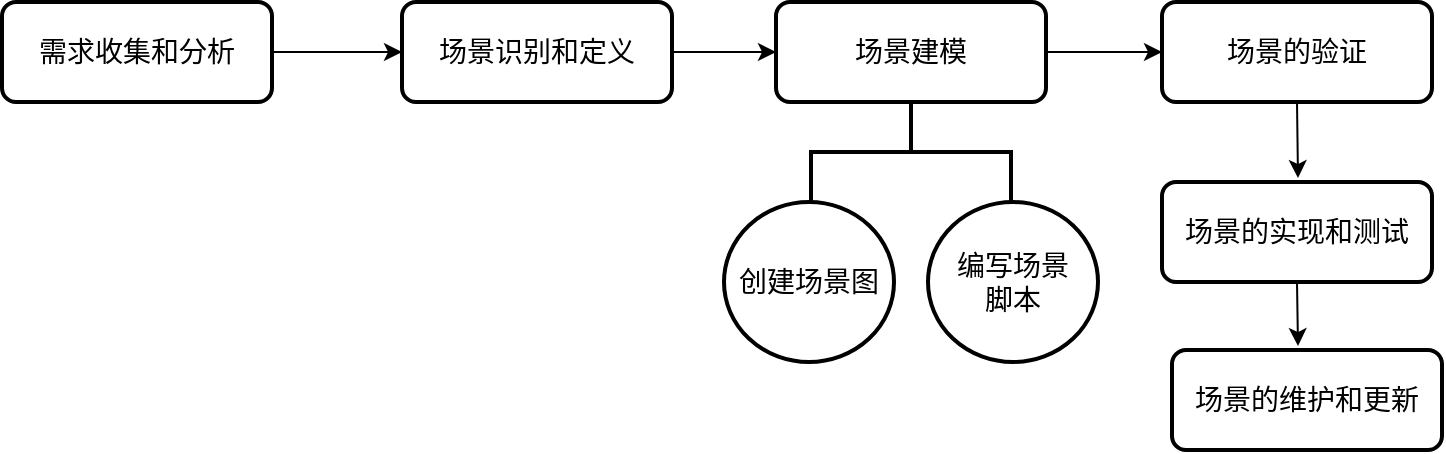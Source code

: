 <mxfile border="50" scale="3" compressed="false" locked="false" version="24.7.17">
  <diagram name="Blank" id="YmL12bMKpDGza6XwsDPr">
    <mxGraphModel dx="984" dy="1493" grid="0" gridSize="10" guides="1" tooltips="1" connect="1" arrows="1" fold="1" page="0" pageScale="1" pageWidth="827" pageHeight="1169" background="none" math="1" shadow="0">
      <root>
        <mxCell id="X5NqExCQtvZxIxQ7pmgY-0" />
        <mxCell id="1" parent="X5NqExCQtvZxIxQ7pmgY-0" />
        <mxCell id="HKo8jDWpPuZn62c8y4QS-10" style="edgeStyle=orthogonalEdgeStyle;rounded=0;orthogonalLoop=1;jettySize=auto;html=1;exitX=1;exitY=0.5;exitDx=0;exitDy=0;entryX=0;entryY=0.5;entryDx=0;entryDy=0;" edge="1" parent="1" source="HKo8jDWpPuZn62c8y4QS-4" target="HKo8jDWpPuZn62c8y4QS-5">
          <mxGeometry relative="1" as="geometry" />
        </mxCell>
        <mxCell id="HKo8jDWpPuZn62c8y4QS-4" value="&lt;font style=&quot;font-size: 14px;&quot;&gt;需求收集和分析&lt;/font&gt;" style="rounded=1;whiteSpace=wrap;html=1;absoluteArcSize=1;arcSize=14;strokeWidth=2;" vertex="1" parent="1">
          <mxGeometry x="1" y="-624" width="135" height="50" as="geometry" />
        </mxCell>
        <mxCell id="HKo8jDWpPuZn62c8y4QS-11" style="edgeStyle=orthogonalEdgeStyle;rounded=0;orthogonalLoop=1;jettySize=auto;html=1;exitX=1;exitY=0.5;exitDx=0;exitDy=0;entryX=0;entryY=0.5;entryDx=0;entryDy=0;" edge="1" parent="1" source="HKo8jDWpPuZn62c8y4QS-5" target="HKo8jDWpPuZn62c8y4QS-6">
          <mxGeometry relative="1" as="geometry" />
        </mxCell>
        <mxCell id="HKo8jDWpPuZn62c8y4QS-5" value="&lt;span style=&quot;font-size: 14px;&quot;&gt;场景识别和定义&lt;/span&gt;" style="rounded=1;whiteSpace=wrap;html=1;absoluteArcSize=1;arcSize=14;strokeWidth=2;" vertex="1" parent="1">
          <mxGeometry x="201" y="-624" width="135" height="50" as="geometry" />
        </mxCell>
        <mxCell id="HKo8jDWpPuZn62c8y4QS-12" style="edgeStyle=orthogonalEdgeStyle;rounded=0;orthogonalLoop=1;jettySize=auto;html=1;exitX=1;exitY=0.5;exitDx=0;exitDy=0;entryX=0;entryY=0.5;entryDx=0;entryDy=0;" edge="1" parent="1" source="HKo8jDWpPuZn62c8y4QS-6" target="HKo8jDWpPuZn62c8y4QS-7">
          <mxGeometry relative="1" as="geometry" />
        </mxCell>
        <mxCell id="HKo8jDWpPuZn62c8y4QS-6" value="&lt;span style=&quot;font-size: 14px;&quot;&gt;场景建模&lt;/span&gt;" style="rounded=1;whiteSpace=wrap;html=1;absoluteArcSize=1;arcSize=14;strokeWidth=2;" vertex="1" parent="1">
          <mxGeometry x="388" y="-624" width="135" height="50" as="geometry" />
        </mxCell>
        <mxCell id="HKo8jDWpPuZn62c8y4QS-13" style="edgeStyle=orthogonalEdgeStyle;rounded=0;orthogonalLoop=1;jettySize=auto;html=1;exitX=0.5;exitY=1;exitDx=0;exitDy=0;" edge="1" parent="1" source="HKo8jDWpPuZn62c8y4QS-7">
          <mxGeometry relative="1" as="geometry">
            <mxPoint x="649" y="-536" as="targetPoint" />
          </mxGeometry>
        </mxCell>
        <mxCell id="HKo8jDWpPuZn62c8y4QS-7" value="&lt;span style=&quot;font-size: 14px;&quot;&gt;场景的验证&lt;/span&gt;" style="rounded=1;whiteSpace=wrap;html=1;absoluteArcSize=1;arcSize=14;strokeWidth=2;" vertex="1" parent="1">
          <mxGeometry x="581" y="-624" width="135" height="50" as="geometry" />
        </mxCell>
        <mxCell id="HKo8jDWpPuZn62c8y4QS-14" style="edgeStyle=orthogonalEdgeStyle;rounded=0;orthogonalLoop=1;jettySize=auto;html=1;exitX=0.5;exitY=1;exitDx=0;exitDy=0;" edge="1" parent="1" source="HKo8jDWpPuZn62c8y4QS-8">
          <mxGeometry relative="1" as="geometry">
            <mxPoint x="649" y="-452" as="targetPoint" />
          </mxGeometry>
        </mxCell>
        <mxCell id="HKo8jDWpPuZn62c8y4QS-8" value="&lt;span style=&quot;font-size: 14px;&quot;&gt;场景的实现和测试&lt;/span&gt;" style="rounded=1;whiteSpace=wrap;html=1;absoluteArcSize=1;arcSize=14;strokeWidth=2;" vertex="1" parent="1">
          <mxGeometry x="581" y="-534" width="135" height="50" as="geometry" />
        </mxCell>
        <mxCell id="HKo8jDWpPuZn62c8y4QS-9" value="&lt;span style=&quot;font-size: 14px;&quot;&gt;场景的维护和更新&lt;/span&gt;" style="rounded=1;whiteSpace=wrap;html=1;absoluteArcSize=1;arcSize=14;strokeWidth=2;" vertex="1" parent="1">
          <mxGeometry x="586" y="-450" width="135" height="50" as="geometry" />
        </mxCell>
        <mxCell id="HKo8jDWpPuZn62c8y4QS-15" value="" style="strokeWidth=2;html=1;shape=mxgraph.flowchart.annotation_2;align=left;labelPosition=right;pointerEvents=1;rotation=90;" vertex="1" parent="1">
          <mxGeometry x="430.5" y="-599" width="50" height="100" as="geometry" />
        </mxCell>
        <mxCell id="HKo8jDWpPuZn62c8y4QS-17" value="&lt;font style=&quot;font-size: 14px;&quot;&gt;创建场景图&lt;/font&gt;" style="strokeWidth=2;html=1;shape=mxgraph.flowchart.start_2;whiteSpace=wrap;" vertex="1" parent="1">
          <mxGeometry x="362" y="-524" width="85" height="80" as="geometry" />
        </mxCell>
        <mxCell id="HKo8jDWpPuZn62c8y4QS-18" value="&lt;span style=&quot;font-size: 14px;&quot;&gt;编写场景&lt;/span&gt;&lt;div&gt;&lt;span style=&quot;font-size: 14px;&quot;&gt;脚本&lt;/span&gt;&lt;/div&gt;" style="strokeWidth=2;html=1;shape=mxgraph.flowchart.start_2;whiteSpace=wrap;" vertex="1" parent="1">
          <mxGeometry x="464" y="-524" width="85" height="80" as="geometry" />
        </mxCell>
      </root>
    </mxGraphModel>
  </diagram>
</mxfile>
